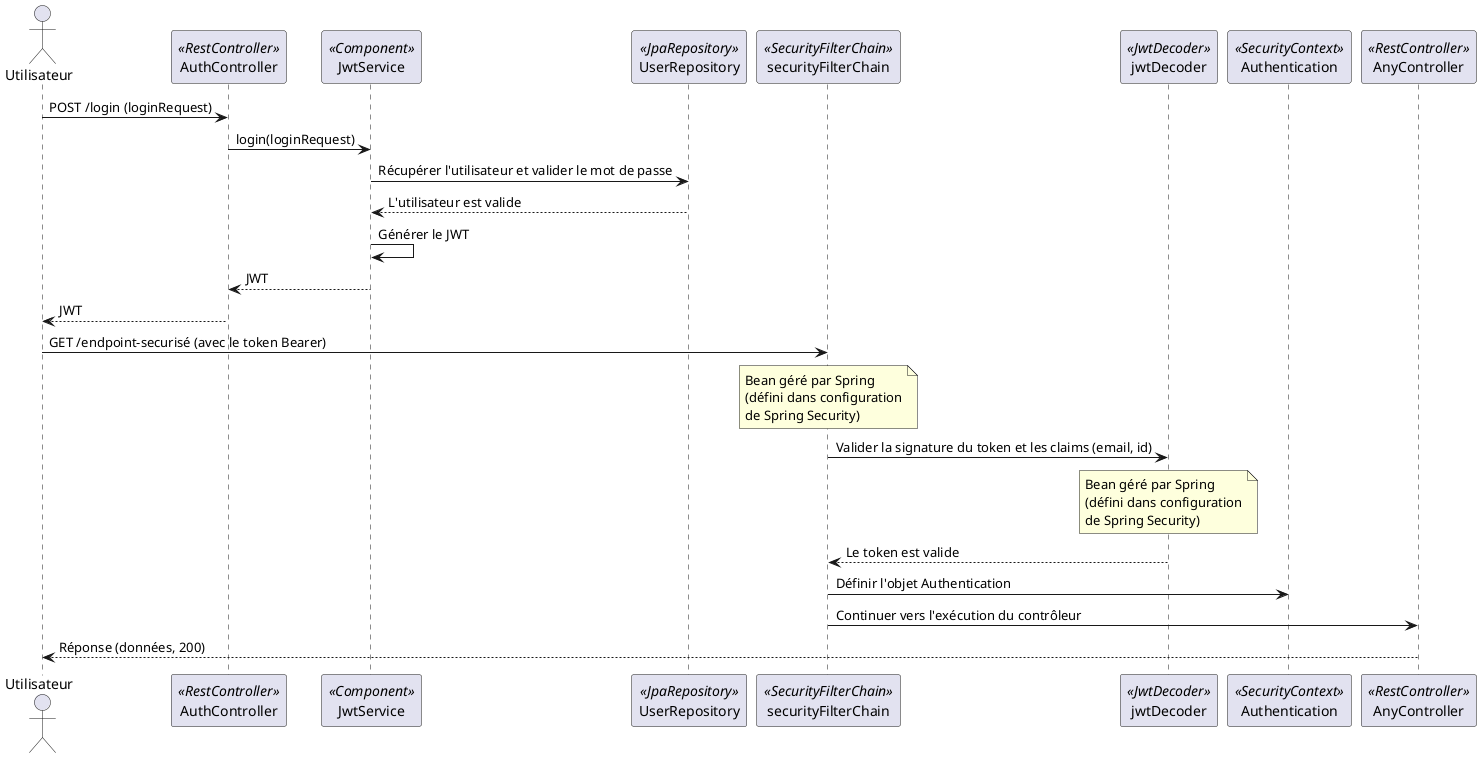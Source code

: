 @startuml
actor Utilisateur

participant AuthController <<RestController>>
participant JwtService <<Component>>
participant UserRepository <<JpaRepository>>
participant securityFilterChain <<SecurityFilterChain>>
participant jwtDecoder <<JwtDecoder>>
participant Authentication <<SecurityContext>>
participant AnyController <<RestController>>

Utilisateur -> AuthController: POST /login (loginRequest)
AuthController -> JwtService: login(loginRequest)
JwtService -> UserRepository: Récupérer l'utilisateur et valider le mot de passe
UserRepository --> JwtService: L'utilisateur est valide
JwtService -> JwtService: Générer le JWT
JwtService --> AuthController: JWT
AuthController --> Utilisateur: JWT

Utilisateur -> securityFilterChain: GET /endpoint-securisé (avec le token Bearer)
note over of securityFilterChain
    Bean géré par Spring
    (défini dans configuration
    de Spring Security)
end note

securityFilterChain -> jwtDecoder: Valider la signature du token et les claims (email, id)
note over of jwtDecoder
    Bean géré par Spring
    (défini dans configuration
    de Spring Security)
end note
jwtDecoder --> securityFilterChain: Le token est valide
securityFilterChain -> Authentication: Définir l'objet Authentication
securityFilterChain -> AnyController: Continuer vers l'exécution du contrôleur
AnyController --> Utilisateur: Réponse (données, 200)

@enduml
